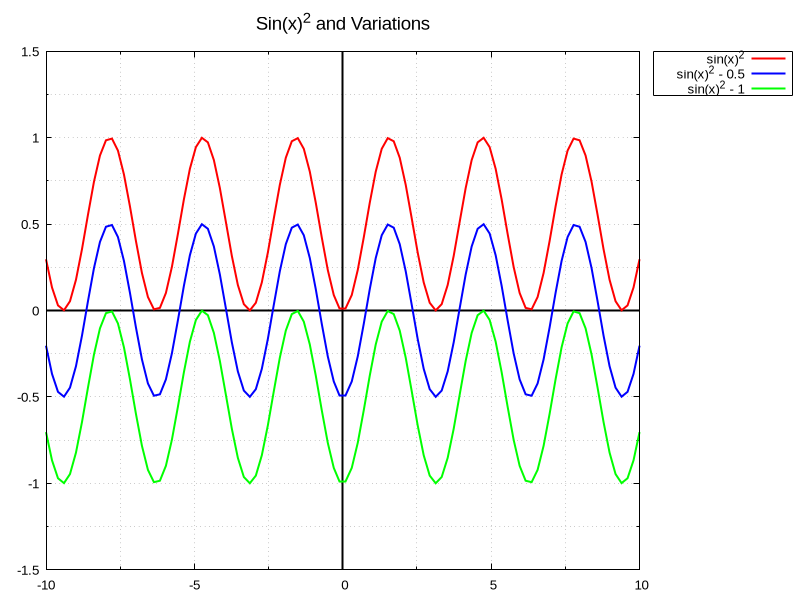 #!/usr/bin/gnuplot --persist

set terminal pngcairo enhanced font "arial,10" fontscale 1.0 size 800, 600
set output "sinkvadrats.png"

set title "Sin(x)^2 and Variations" font ",14"
set key outside right top box
set grid

set xrange [-10:10]
set yrange [-1.5:1.5]

set xzeroaxis lt 1 lc rgb 'black' lw 2
set yzeroaxis lt 1 lc rgb 'black' lw 2
set tics scale 1
set grid ytics mytics
set grid xtics mxtics
set mytics 2
set mxtics 2

# Maina katru plot ar atšķirīgu krāsu
plot sin(x)*sin(x) title "sin(x)^2" lw 2 lc rgb "red", \
     sin(x)*sin(x)-0.5 title "sin(x)^2 - 0.5" lw 2 lc rgb "blue", \
     sin(x)*sin(x)-1 title "sin(x)^2 - 1" lw 2 lc rgb "green"
